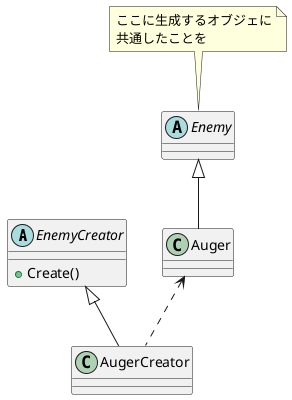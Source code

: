 ﻿@startuml

abstract EnemyCreator
{
+Create()
}

abstract Enemy 
note top of Enemy:ここに生成するオブジェに\n共通したことを

class Auger
class AugerCreator

Enemy<|--Auger
EnemyCreator<|--AugerCreator
Auger<..AugerCreator

@enduml
